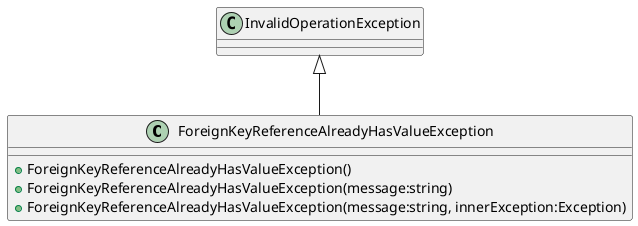 @startuml
class ForeignKeyReferenceAlreadyHasValueException {
    + ForeignKeyReferenceAlreadyHasValueException()
    + ForeignKeyReferenceAlreadyHasValueException(message:string)
    + ForeignKeyReferenceAlreadyHasValueException(message:string, innerException:Exception)
}
InvalidOperationException <|-- ForeignKeyReferenceAlreadyHasValueException
@enduml
